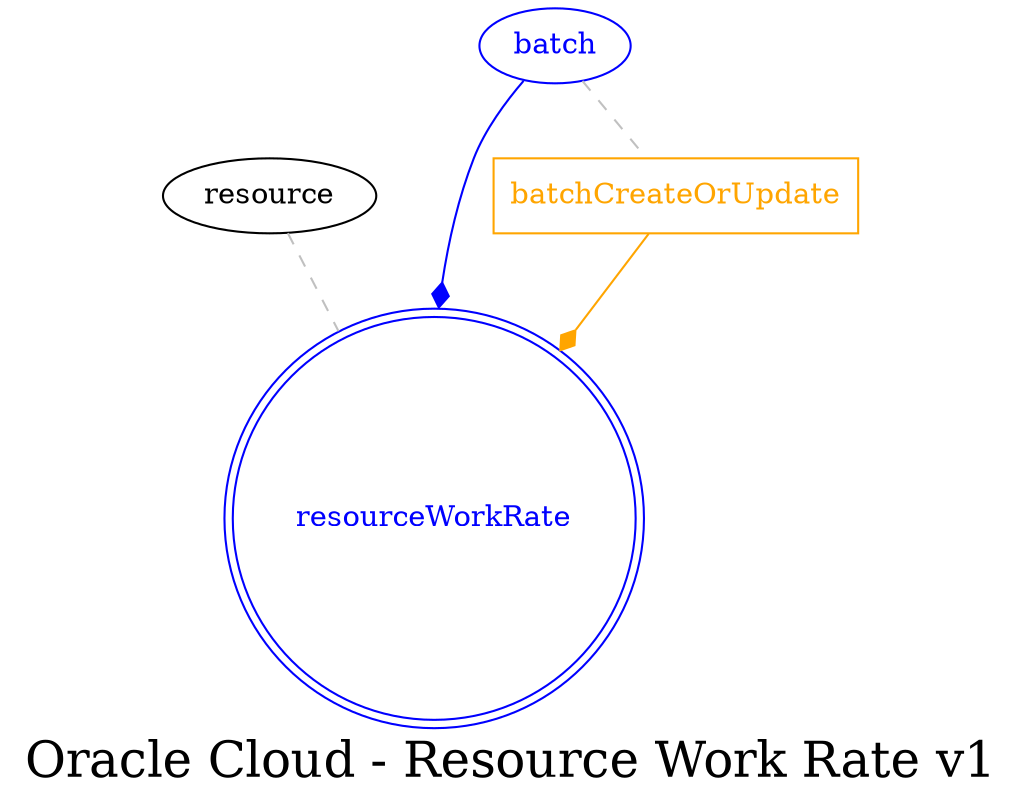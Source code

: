 digraph LexiconGraph {
graph[label="Oracle Cloud - Resource Work Rate v1", fontsize=24]
splines=true
"resourceWorkRate" [color=blue, fontcolor=blue, shape=doublecircle]
"resource" -> "resourceWorkRate" [color=grey, fontcolor=grey, arrowhead=none, arrowtail=none, style=dashed]
"batch" -> "resourceWorkRate" [color=blue, fontcolor=blue, arrowhead=diamond, arrowtail=none]
"batch" [color=blue, fontcolor=blue, shape=ellipse]
"batchCreateOrUpdate" [color=orange, fontcolor=orange, shape=box]
"batchCreateOrUpdate" -> "resourceWorkRate" [color=orange, fontcolor=orange, arrowhead=diamond, arrowtail=none]
"batch" -> "batchCreateOrUpdate" [color=grey, fontcolor=grey, arrowhead=none, arrowtail=none, style=dashed]
}
